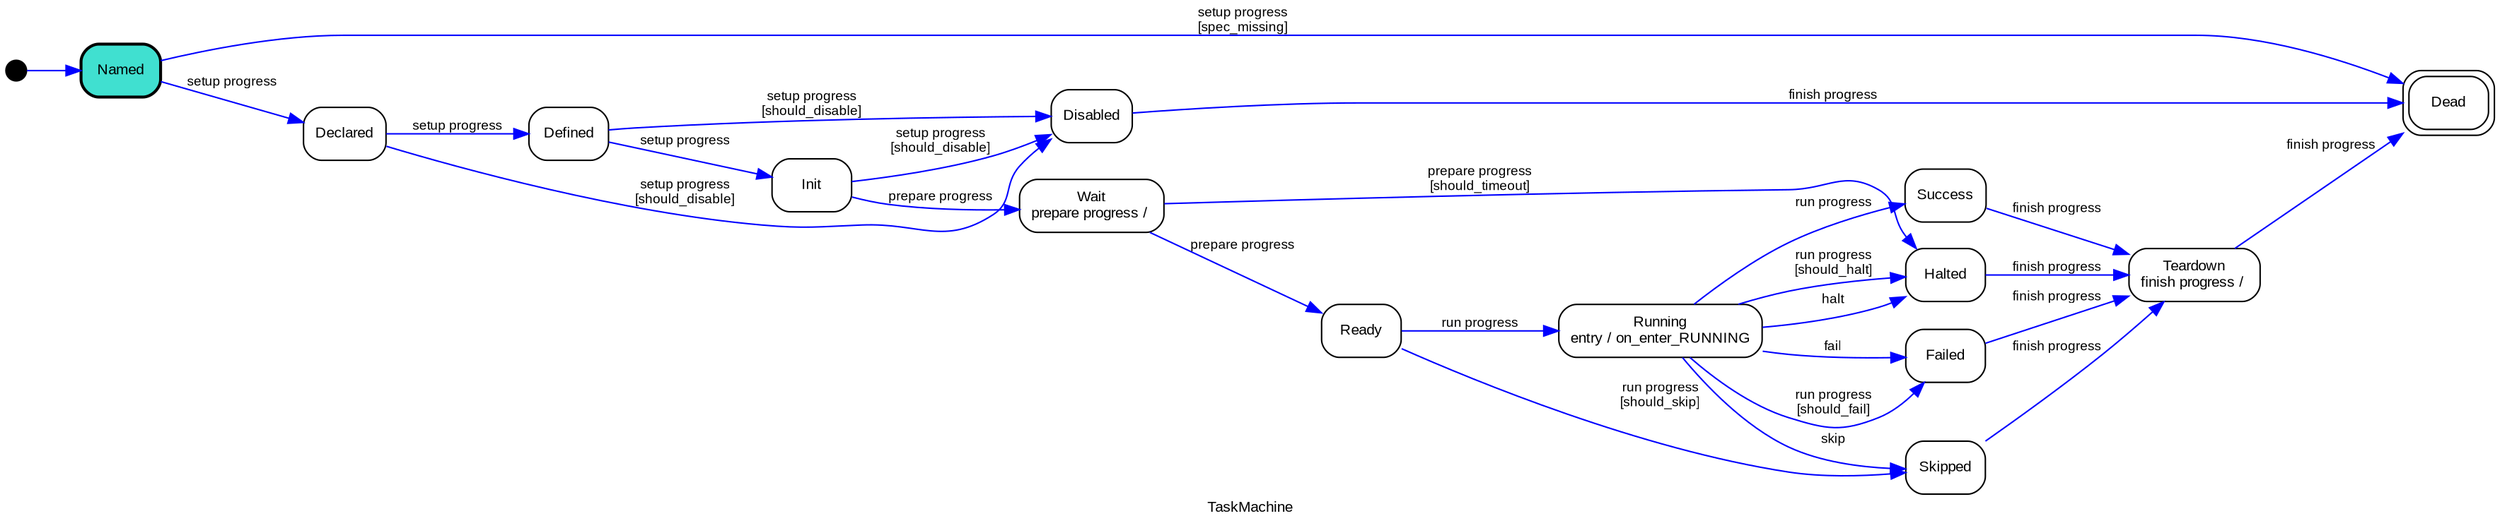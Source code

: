 digraph list {
label=TaskMachine;
fontname=Arial;
fontsize=10;
rankdir=LR;
i [shape=circle, style=filled, fontsize=1, fixedsize=true, width=0.2, height=0.2, fillcolor=black];
i -> NAMED [label="", color=blue, fontname=Arial, fontsize=9];
NAMED [label=Named, shape=rectangle, style="rounded, filled", fontname=Arial, fontsize=10, peripheries=1, penwidth=2, fillcolor=turquoise];
NAMED -> DEAD [label="setup progress\n[spec_missing]", color=blue, fontname=Arial, fontsize=9];
NAMED -> DECLARED [label="setup progress", color=blue, fontname=Arial, fontsize=9];
DECLARED [label=Declared, shape=rectangle, style="rounded, filled", fontname=Arial, fontsize=10, peripheries=1, fillcolor=white];
DECLARED -> DISABLED [label="setup progress\n[should_disable]", color=blue, fontname=Arial, fontsize=9];
DECLARED -> DEFINED [label="setup progress", color=blue, fontname=Arial, fontsize=9];
DEFINED [label=Defined, shape=rectangle, style="rounded, filled", fontname=Arial, fontsize=10, peripheries=1, fillcolor=white];
DEFINED -> DISABLED [label="setup progress\n[should_disable]", color=blue, fontname=Arial, fontsize=9];
DEFINED -> INIT [label="setup progress", color=blue, fontname=Arial, fontsize=9];
DISABLED [label=Disabled, shape=rectangle, style="rounded, filled", fontname=Arial, fontsize=10, peripheries=1, fillcolor=white];
DISABLED -> DEAD [label="finish progress", color=blue, fontname=Arial, fontsize=9];
INIT [label=Init, shape=rectangle, style="rounded, filled", fontname=Arial, fontsize=10, peripheries=1, fillcolor=white];
INIT -> DISABLED [label="setup progress\n[should_disable]", color=blue, fontname=Arial, fontsize=9];
INIT -> WAIT [label="prepare progress", color=blue, fontname=Arial, fontsize=9];
WAIT [label="Wait\nprepare progress / ", shape=rectangle, style="rounded, filled", fontname=Arial, fontsize=10, peripheries=1, fillcolor=white];
WAIT -> HALTED [label="prepare progress\n[should_timeout]", color=blue, fontname=Arial, fontsize=9];
WAIT -> READY [label="prepare progress", color=blue, fontname=Arial, fontsize=9];
READY [label=Ready, shape=rectangle, style="rounded, filled", fontname=Arial, fontsize=10, peripheries=1, fillcolor=white];
READY -> SKIPPED [label="run progress\n[should_skip]", color=blue, fontname=Arial, fontsize=9];
READY -> RUNNING [label="run progress", color=blue, fontname=Arial, fontsize=9];
RUNNING [label="Running\nentry / on_enter_RUNNING", shape=rectangle, style="rounded, filled", fontname=Arial, fontsize=10, peripheries=1, fillcolor=white];
RUNNING -> FAILED [label="run progress\n[should_fail]", color=blue, fontname=Arial, fontsize=9];
RUNNING -> HALTED [label="run progress\n[should_halt]", color=blue, fontname=Arial, fontsize=9];
RUNNING -> SUCCESS [label="run progress", color=blue, fontname=Arial, fontsize=9];
RUNNING -> SKIPPED [label=skip, color=blue, fontname=Arial, fontsize=9];
RUNNING -> HALTED [label=halt, color=blue, fontname=Arial, fontsize=9];
RUNNING -> FAILED [label=fail, color=blue, fontname=Arial, fontsize=9];
SKIPPED [label=Skipped, shape=rectangle, style="rounded, filled", fontname=Arial, fontsize=10, peripheries=1, fillcolor=white];
SKIPPED -> TEARDOWN [label="finish progress", color=blue, fontname=Arial, fontsize=9];
HALTED [label=Halted, shape=rectangle, style="rounded, filled", fontname=Arial, fontsize=10, peripheries=1, fillcolor=white];
HALTED -> TEARDOWN [label="finish progress", color=blue, fontname=Arial, fontsize=9];
FAILED [label=Failed, shape=rectangle, style="rounded, filled", fontname=Arial, fontsize=10, peripheries=1, fillcolor=white];
FAILED -> TEARDOWN [label="finish progress", color=blue, fontname=Arial, fontsize=9];
SUCCESS [label=Success, shape=rectangle, style="rounded, filled", fontname=Arial, fontsize=10, peripheries=1, fillcolor=white];
SUCCESS -> TEARDOWN [label="finish progress", color=blue, fontname=Arial, fontsize=9];
TEARDOWN [label="Teardown\nfinish progress / ", shape=rectangle, style="rounded, filled", fontname=Arial, fontsize=10, peripheries=1, fillcolor=white];
TEARDOWN -> DEAD [label="finish progress", color=blue, fontname=Arial, fontsize=9];
DEAD [label=Dead, shape=rectangle, style="rounded, filled", fontname=Arial, fontsize=10, peripheries=2, fillcolor=white];
}
